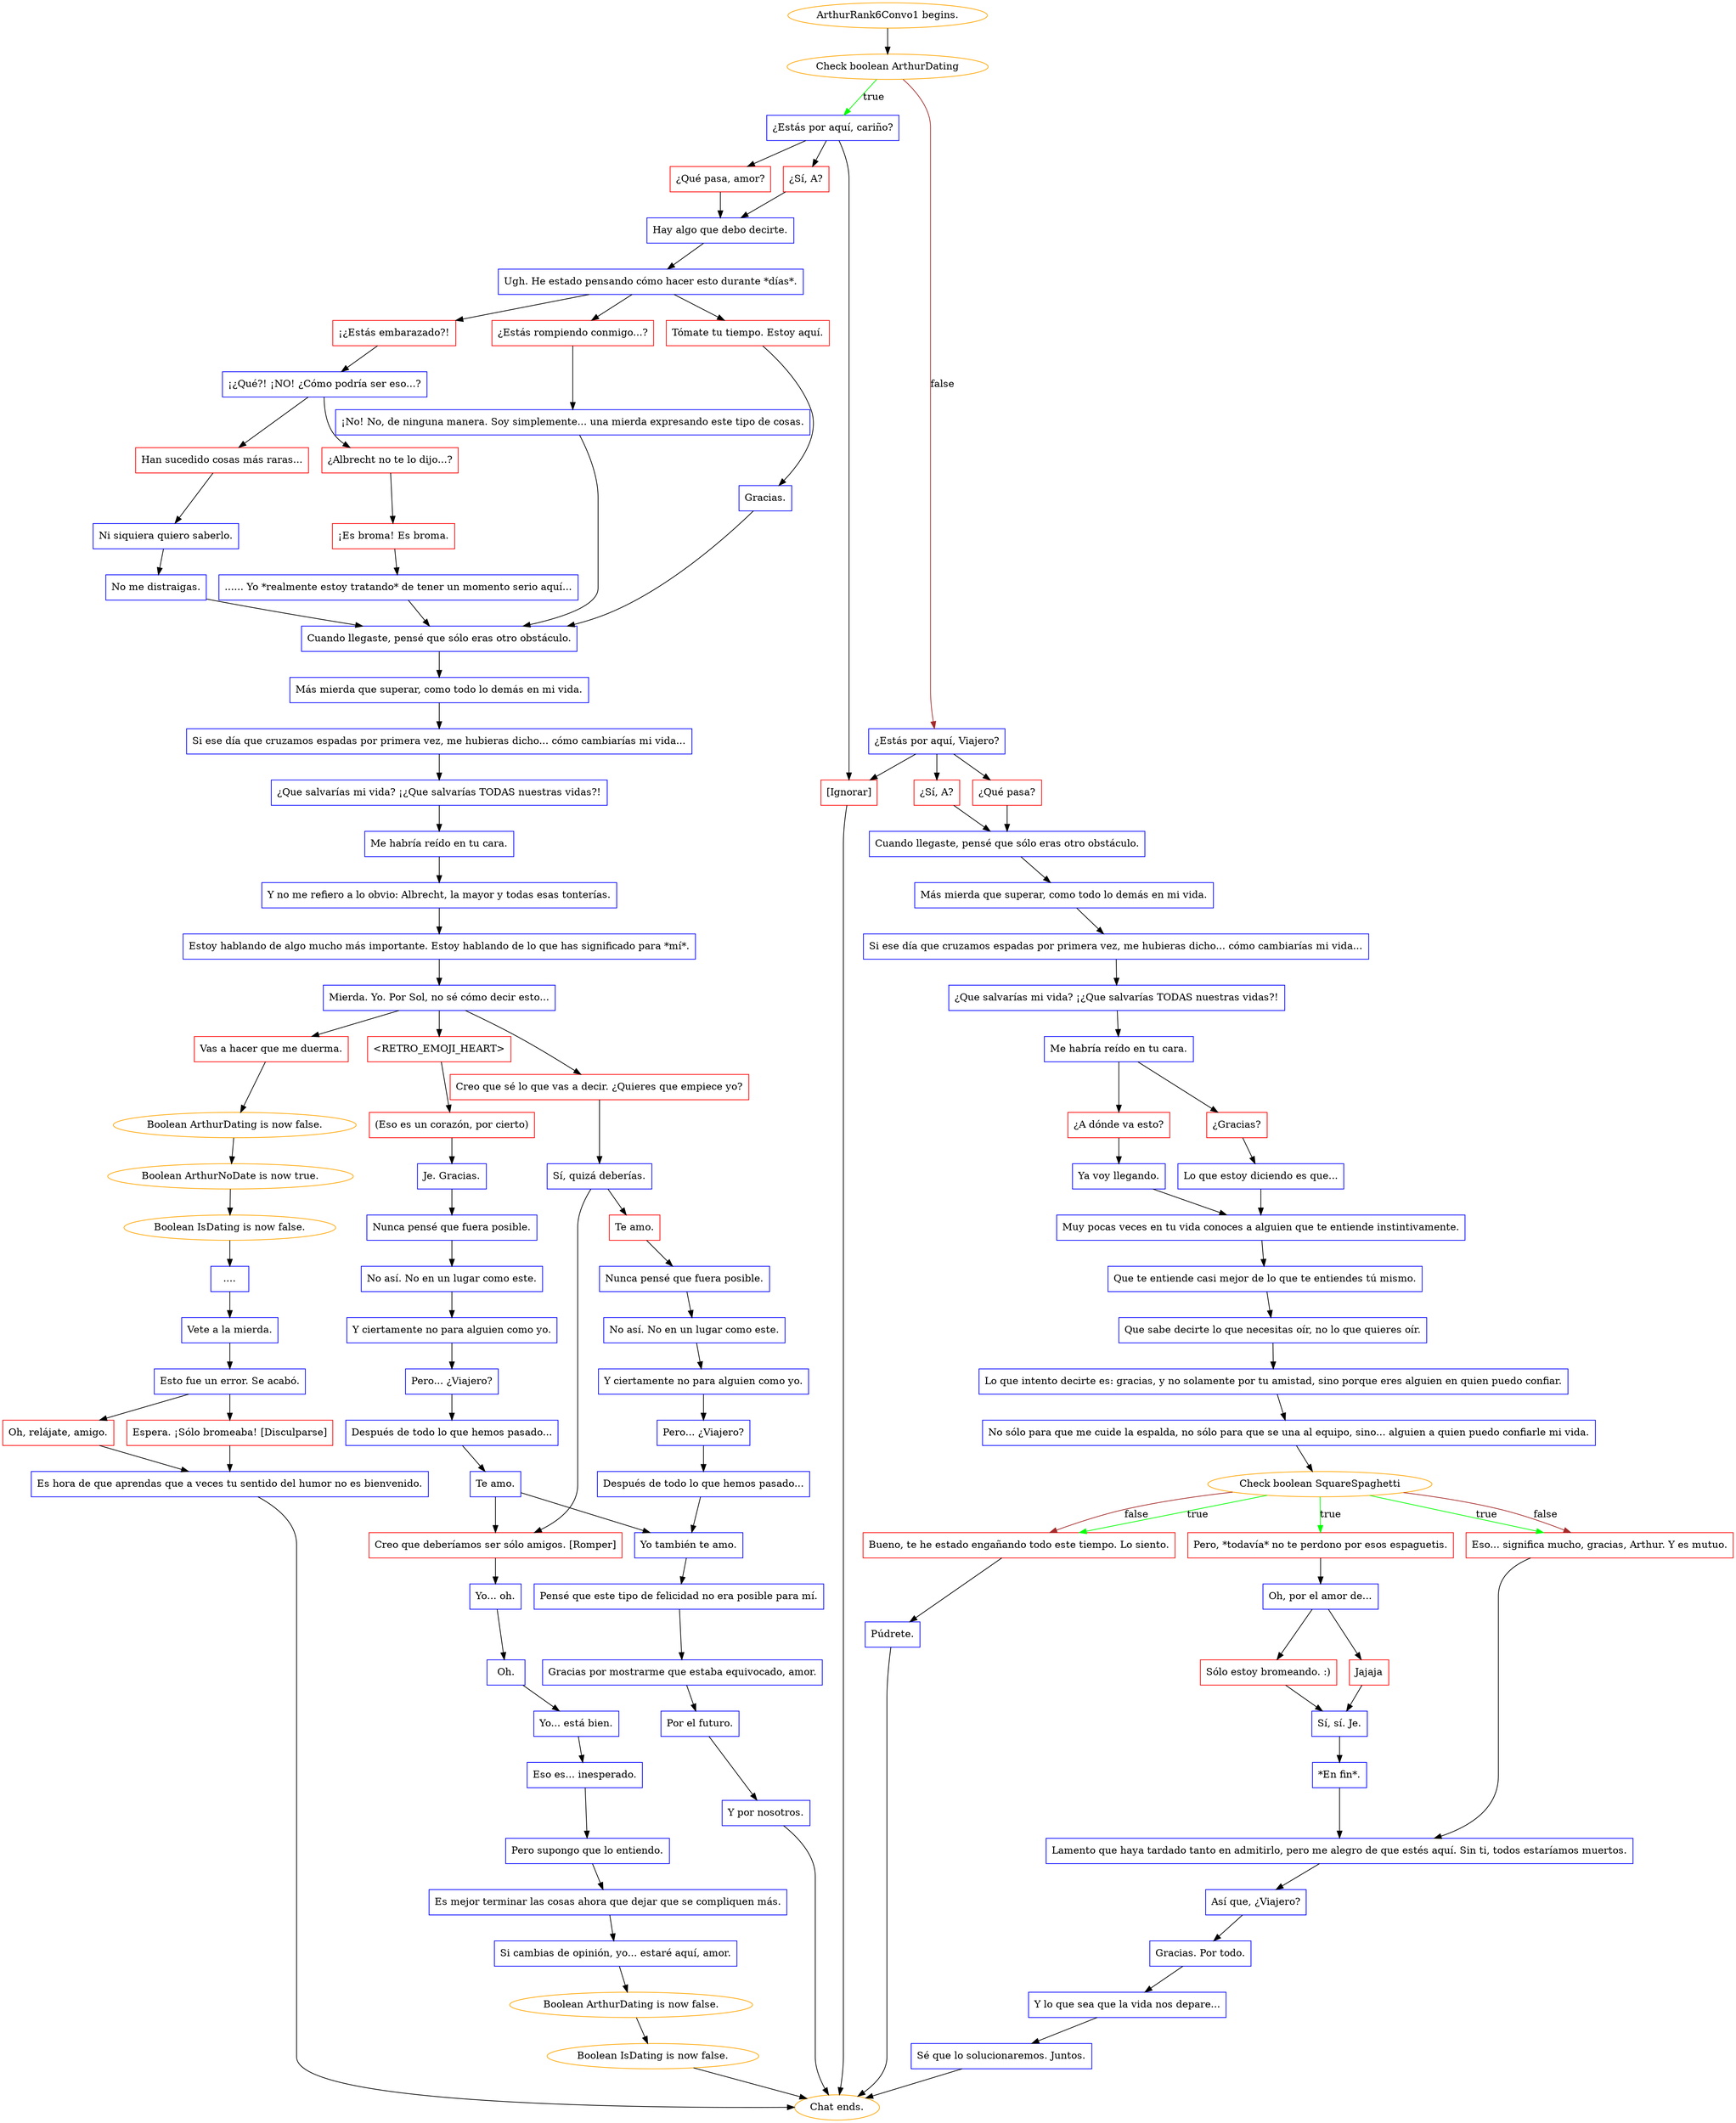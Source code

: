 digraph {
	"ArthurRank6Convo1 begins." [color=orange];
		"ArthurRank6Convo1 begins." -> j2890798283;
	j2890798283 [label="Check boolean ArthurDating",color=orange];
		j2890798283 -> j16558389 [label=true,color=green];
		j2890798283 -> j1193894830 [label=false,color=brown];
	j16558389 [label="¿Estás por aquí, cariño?",shape=box,color=blue];
		j16558389 -> j2988708450;
		j16558389 -> j2571138687;
		j16558389 -> j984287941;
	j1193894830 [label="¿Estás por aquí, Viajero?",shape=box,color=blue];
		j1193894830 -> j4095420143;
		j1193894830 -> j3948795592;
		j1193894830 -> j984287941;
	j2988708450 [label="¿Sí, A?",shape=box,color=red];
		j2988708450 -> j3899704516;
	j2571138687 [label="¿Qué pasa, amor?",shape=box,color=red];
		j2571138687 -> j3899704516;
	j984287941 [label="[Ignorar]",shape=box,color=red];
		j984287941 -> "Chat ends.";
	j4095420143 [label="¿Qué pasa?",shape=box,color=red];
		j4095420143 -> j1232800925;
	j3948795592 [label="¿Sí, A?",shape=box,color=red];
		j3948795592 -> j1232800925;
	j3899704516 [label="Hay algo que debo decirte.",shape=box,color=blue];
		j3899704516 -> j1869113050;
	"Chat ends." [color=orange];
	j1232800925 [label="Cuando llegaste, pensé que sólo eras otro obstáculo.",shape=box,color=blue];
		j1232800925 -> j3298664732;
	j1869113050 [label="Ugh. He estado pensando cómo hacer esto durante *días*.",shape=box,color=blue];
		j1869113050 -> j3463901141;
		j1869113050 -> j2279190138;
		j1869113050 -> j1551012770;
	j3298664732 [label="Más mierda que superar, como todo lo demás en mi vida.",shape=box,color=blue];
		j3298664732 -> j1543216546;
	j3463901141 [label="¡¿Estás embarazado?!",shape=box,color=red];
		j3463901141 -> j171869917;
	j2279190138 [label="¿Estás rompiendo conmigo...?",shape=box,color=red];
		j2279190138 -> j2193166479;
	j1551012770 [label="Tómate tu tiempo. Estoy aquí.",shape=box,color=red];
		j1551012770 -> j3627850440;
	j1543216546 [label="Si ese día que cruzamos espadas por primera vez, me hubieras dicho... cómo cambiarías mi vida...",shape=box,color=blue];
		j1543216546 -> j951457603;
	j171869917 [label="¡¿Qué?! ¡NO! ¿Cómo podría ser eso...?",shape=box,color=blue];
		j171869917 -> j3283736160;
		j171869917 -> j2448733313;
	j2193166479 [label="¡No! No, de ninguna manera. Soy simplemente... una mierda expresando este tipo de cosas.",shape=box,color=blue];
		j2193166479 -> j1931591751;
	j3627850440 [label="Gracias.",shape=box,color=blue];
		j3627850440 -> j1931591751;
	j951457603 [label="¿Que salvarías mi vida? ¡¿Que salvarías TODAS nuestras vidas?!",shape=box,color=blue];
		j951457603 -> j3930057173;
	j3283736160 [label="Han sucedido cosas más raras...",shape=box,color=red];
		j3283736160 -> j2323112832;
	j2448733313 [label="¿Albrecht no te lo dijo...?",shape=box,color=red];
		j2448733313 -> j342480077;
	j1931591751 [label="Cuando llegaste, pensé que sólo eras otro obstáculo.",shape=box,color=blue];
		j1931591751 -> j541521414;
	j3930057173 [label="Me habría reído en tu cara.",shape=box,color=blue];
		j3930057173 -> j1858196362;
		j3930057173 -> j3527182637;
	j2323112832 [label="Ni siquiera quiero saberlo.",shape=box,color=blue];
		j2323112832 -> j1288821626;
	j342480077 [label="¡Es broma! Es broma.",shape=box,color=red];
		j342480077 -> j4189887888;
	j541521414 [label="Más mierda que superar, como todo lo demás en mi vida.",shape=box,color=blue];
		j541521414 -> j1488554926;
	j1858196362 [label="¿Gracias?",shape=box,color=red];
		j1858196362 -> j2680504220;
	j3527182637 [label="¿A dónde va esto?",shape=box,color=red];
		j3527182637 -> j3714681264;
	j1288821626 [label="No me distraigas.",shape=box,color=blue];
		j1288821626 -> j1931591751;
	j4189887888 [label="...... Yo *realmente estoy tratando* de tener un momento serio aquí...",shape=box,color=blue];
		j4189887888 -> j1931591751;
	j1488554926 [label="Si ese día que cruzamos espadas por primera vez, me hubieras dicho... cómo cambiarías mi vida...",shape=box,color=blue];
		j1488554926 -> j2536144893;
	j2680504220 [label="Lo que estoy diciendo es que...",shape=box,color=blue];
		j2680504220 -> j3988081035;
	j3714681264 [label="Ya voy llegando.",shape=box,color=blue];
		j3714681264 -> j3988081035;
	j2536144893 [label="¿Que salvarías mi vida? ¡¿Que salvarías TODAS nuestras vidas?!",shape=box,color=blue];
		j2536144893 -> j35088162;
	j3988081035 [label="Muy pocas veces en tu vida conoces a alguien que te entiende instintivamente.",shape=box,color=blue];
		j3988081035 -> j48956104;
	j35088162 [label="Me habría reído en tu cara.",shape=box,color=blue];
		j35088162 -> j3638422106;
	j48956104 [label="Que te entiende casi mejor de lo que te entiendes tú mismo.",shape=box,color=blue];
		j48956104 -> j1514304235;
	j3638422106 [label="Y no me refiero a lo obvio: Albrecht, la mayor y todas esas tonterías.",shape=box,color=blue];
		j3638422106 -> j1380970196;
	j1514304235 [label="Que sabe decirte lo que necesitas oír, no lo que quieres oír.",shape=box,color=blue];
		j1514304235 -> j3937400028;
	j1380970196 [label="Estoy hablando de algo mucho más importante. Estoy hablando de lo que has significado para *mí*.",shape=box,color=blue];
		j1380970196 -> j2531091406;
	j3937400028 [label="Lo que intento decirte es: gracias, y no solamente por tu amistad, sino porque eres alguien en quien puedo confiar.",shape=box,color=blue];
		j3937400028 -> j4111269565;
	j2531091406 [label="Mierda. Yo. Por Sol, no sé cómo decir esto...",shape=box,color=blue];
		j2531091406 -> j1347567756;
		j2531091406 -> j2134925918;
		j2531091406 -> j1887719252;
	j4111269565 [label="No sólo para que me cuide la espalda, no sólo para que se una al equipo, sino... alguien a quien puedo confiarle mi vida.",shape=box,color=blue];
		j4111269565 -> j1734946897;
	j1347567756 [label="Creo que sé lo que vas a decir. ¿Quieres que empiece yo?",shape=box,color=red];
		j1347567756 -> j2534817051;
	j2134925918 [label="<RETRO_EMOJI_HEART>",shape=box,color=red];
		j2134925918 -> j3072545794;
	j1887719252 [label="Vas a hacer que me duerma.",shape=box,color=red];
		j1887719252 -> j1088091155;
	j1734946897 [label="Check boolean SquareSpaghetti",color=orange];
		j1734946897 -> j1051874277 [label=true,color=green];
		j1734946897 -> j2701932179 [label=true,color=green];
		j1734946897 -> j2921244221 [label=true,color=green];
		j1734946897 -> j2701932179 [label=false,color=brown];
		j1734946897 -> j2921244221 [label=false,color=brown];
	j2534817051 [label="Sí, quizá deberías.",shape=box,color=blue];
		j2534817051 -> j1223543696;
		j2534817051 -> j2258059574;
	j3072545794 [label="(Eso es un corazón, por cierto)",shape=box,color=red];
		j3072545794 -> j3772211441;
	j1088091155 [label="Boolean ArthurDating is now false.",color=orange];
		j1088091155 -> j1652575546;
	j1051874277 [label="Pero, *todavía* no te perdono por esos espaguetis.",shape=box,color=red];
		j1051874277 -> j1682142363;
	j2701932179 [label="Eso... significa mucho, gracias, Arthur. Y es mutuo.",shape=box,color=red];
		j2701932179 -> j379063167;
	j2921244221 [label="Bueno, te he estado engañando todo este tiempo. Lo siento.",shape=box,color=red];
		j2921244221 -> j729949516;
	j1223543696 [label="Te amo.",shape=box,color=red];
		j1223543696 -> j930155364;
	j2258059574 [label="Creo que deberíamos ser sólo amigos. [Romper]",shape=box,color=red];
		j2258059574 -> j714796739;
	j3772211441 [label="Je. Gracias.",shape=box,color=blue];
		j3772211441 -> j3281046517;
	j1652575546 [label="Boolean ArthurNoDate is now true.",color=orange];
		j1652575546 -> j1706342564;
	j1682142363 [label="Oh, por el amor de...",shape=box,color=blue];
		j1682142363 -> j3373899725;
		j1682142363 -> j4270927847;
	j379063167 [label="Lamento que haya tardado tanto en admitirlo, pero me alegro de que estés aquí. Sin ti, todos estaríamos muertos.",shape=box,color=blue];
		j379063167 -> j2023687520;
	j729949516 [label="Púdrete.",shape=box,color=blue];
		j729949516 -> "Chat ends.";
	j930155364 [label="Nunca pensé que fuera posible.",shape=box,color=blue];
		j930155364 -> j2720359215;
	j714796739 [label="Yo... oh.",shape=box,color=blue];
		j714796739 -> j2399809603;
	j3281046517 [label="Nunca pensé que fuera posible.",shape=box,color=blue];
		j3281046517 -> j27271907;
	j1706342564 [label="Boolean IsDating is now false.",color=orange];
		j1706342564 -> j463156191;
	j3373899725 [label="Jajaja",shape=box,color=red];
		j3373899725 -> j1985405368;
	j4270927847 [label="Sólo estoy bromeando. :)",shape=box,color=red];
		j4270927847 -> j1985405368;
	j2023687520 [label="Así que, ¿Viajero?",shape=box,color=blue];
		j2023687520 -> j2374124447;
	j2720359215 [label="No así. No en un lugar como este.",shape=box,color=blue];
		j2720359215 -> j4059906776;
	j2399809603 [label="Oh.",shape=box,color=blue];
		j2399809603 -> j2713776762;
	j27271907 [label="No así. No en un lugar como este.",shape=box,color=blue];
		j27271907 -> j4092188877;
	j463156191 [label="....",shape=box,color=blue];
		j463156191 -> j520210311;
	j1985405368 [label="Sí, sí. Je.",shape=box,color=blue];
		j1985405368 -> j1008554555;
	j2374124447 [label="Gracias. Por todo.",shape=box,color=blue];
		j2374124447 -> j1545827167;
	j4059906776 [label="Y ciertamente no para alguien como yo.",shape=box,color=blue];
		j4059906776 -> j3053325962;
	j2713776762 [label="Yo... está bien.",shape=box,color=blue];
		j2713776762 -> j1213234202;
	j4092188877 [label="Y ciertamente no para alguien como yo.",shape=box,color=blue];
		j4092188877 -> j3438301172;
	j520210311 [label="Vete a la mierda.",shape=box,color=blue];
		j520210311 -> j2513576455;
	j1008554555 [label="*En fin*.",shape=box,color=blue];
		j1008554555 -> j379063167;
	j1545827167 [label="Y lo que sea que la vida nos depare...",shape=box,color=blue];
		j1545827167 -> j2675669459;
	j3053325962 [label="Pero... ¿Viajero?",shape=box,color=blue];
		j3053325962 -> j3774960955;
	j1213234202 [label="Eso es... inesperado.",shape=box,color=blue];
		j1213234202 -> j2372592574;
	j3438301172 [label="Pero... ¿Viajero?",shape=box,color=blue];
		j3438301172 -> j980544766;
	j2513576455 [label="Esto fue un error. Se acabó.",shape=box,color=blue];
		j2513576455 -> j762258513;
		j2513576455 -> j3094377303;
	j2675669459 [label="Sé que lo solucionaremos. Juntos.",shape=box,color=blue];
		j2675669459 -> "Chat ends.";
	j3774960955 [label="Después de todo lo que hemos pasado...",shape=box,color=blue];
		j3774960955 -> j2853512154;
	j2372592574 [label="Pero supongo que lo entiendo.",shape=box,color=blue];
		j2372592574 -> j4134815363;
	j980544766 [label="Después de todo lo que hemos pasado...",shape=box,color=blue];
		j980544766 -> j1748187419;
	j762258513 [label="Espera. ¡Sólo bromeaba! [Disculparse]",shape=box,color=red];
		j762258513 -> j1005530896;
	j3094377303 [label="Oh, relájate, amigo.",shape=box,color=red];
		j3094377303 -> j1005530896;
	j2853512154 [label="Yo también te amo.",shape=box,color=blue];
		j2853512154 -> j437520008;
	j4134815363 [label="Es mejor terminar las cosas ahora que dejar que se compliquen más.",shape=box,color=blue];
		j4134815363 -> j736453655;
	j1748187419 [label="Te amo.",shape=box,color=blue];
		j1748187419 -> j2853512154;
		j1748187419 -> j2258059574;
	j1005530896 [label="Es hora de que aprendas que a veces tu sentido del humor no es bienvenido.",shape=box,color=blue];
		j1005530896 -> "Chat ends.";
	j437520008 [label="Pensé que este tipo de felicidad no era posible para mí.",shape=box,color=blue];
		j437520008 -> j1030240214;
	j736453655 [label="Si cambias de opinión, yo... estaré aquí, amor.",shape=box,color=blue];
		j736453655 -> j3905091669;
	j1030240214 [label="Gracias por mostrarme que estaba equivocado, amor.",shape=box,color=blue];
		j1030240214 -> j327958721;
	j3905091669 [label="Boolean ArthurDating is now false.",color=orange];
		j3905091669 -> j1242024027;
	j327958721 [label="Por el futuro.",shape=box,color=blue];
		j327958721 -> j2342394857;
	j1242024027 [label="Boolean IsDating is now false.",color=orange];
		j1242024027 -> "Chat ends.";
	j2342394857 [label="Y por nosotros.",shape=box,color=blue];
		j2342394857 -> "Chat ends.";
}